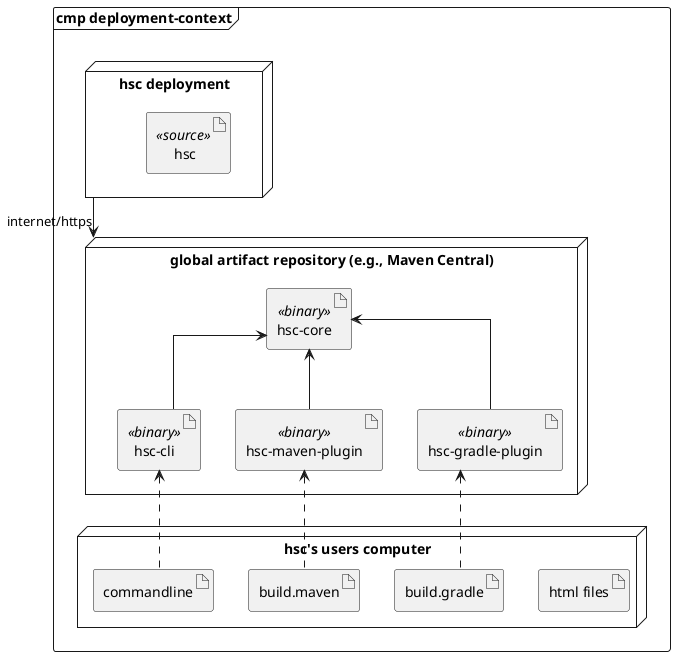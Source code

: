 @startuml
skinparam linetype ortho

frame "cmp deployment-context" {

  node hscUser as "hsc's users computer" {
    artifact htmlfiles as "html files"
    artifact gradle as "build.gradle"
    artifact maven as "build.maven"
    artifact commandline as "commandline"
  }

  node repo as "global artifact repository (e.g., Maven Central)" {
    artifact hscCore as "hsc-core" <<binary>>

    artifact hscMavenPlugin as "hsc-maven-plugin" <<binary>>
    artifact hscGradlePlugin as "hsc-gradle-plugin" <<binary>>
    artifact hscCli as "hsc-cli" <<binary>>

    hscMavenPlugin -up-> hscCore
    hscGradlePlugin -up-> hscCore
    hscCli -up-> hscCore
  }

  node hscd as "hsc deployment" {
    artifact hscSrc as " hsc" <<source>>
  }

  hscd --> repo : internet/https

  gradle -up[dashed]-> hscGradlePlugin
  maven -up[dashed]-> hscMavenPlugin
  commandline -up[dashed]-> hscCli
}
@enduml

